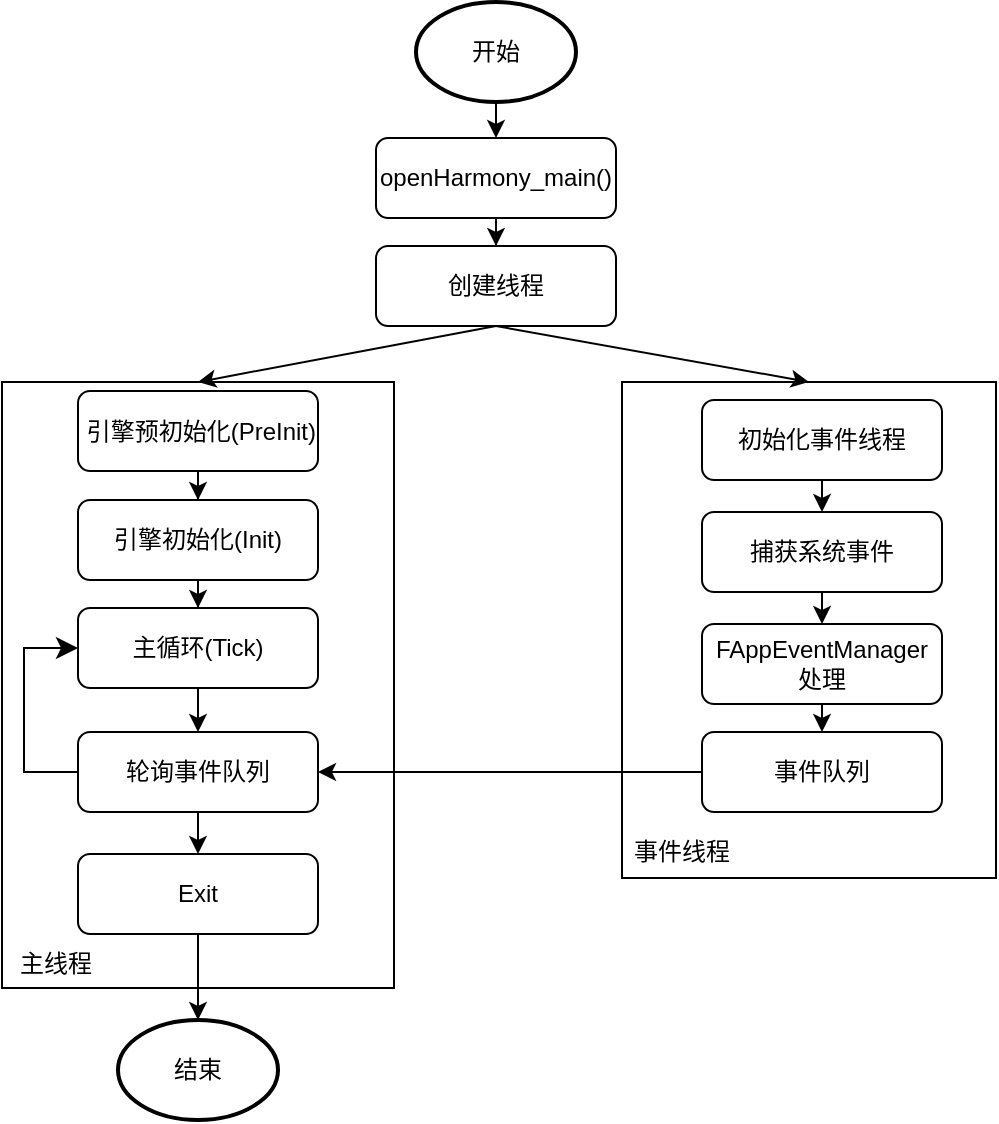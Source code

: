 <mxfile version="26.1.1">
  <diagram name="第 1 页" id="3YlkZfYE9rYywLvts0is">
    <mxGraphModel dx="1562" dy="810" grid="0" gridSize="10" guides="1" tooltips="1" connect="1" arrows="1" fold="1" page="1" pageScale="1" pageWidth="827" pageHeight="1169" math="0" shadow="0">
      <root>
        <mxCell id="0" />
        <mxCell id="1" parent="0" />
        <mxCell id="vwkhEPSho2x5Uqs2BSET-49" value="" style="rounded=0;whiteSpace=wrap;html=1;" vertex="1" parent="1">
          <mxGeometry x="155" y="318" width="196" height="303" as="geometry" />
        </mxCell>
        <mxCell id="vwkhEPSho2x5Uqs2BSET-29" value="开始" style="strokeWidth=2;html=1;shape=mxgraph.flowchart.start_1;whiteSpace=wrap;" vertex="1" parent="1">
          <mxGeometry x="362" y="128" width="80" height="50" as="geometry" />
        </mxCell>
        <mxCell id="vwkhEPSho2x5Uqs2BSET-43" value="" style="edgeStyle=orthogonalEdgeStyle;rounded=0;orthogonalLoop=1;jettySize=auto;html=1;" edge="1" parent="1" source="vwkhEPSho2x5Uqs2BSET-31" target="vwkhEPSho2x5Uqs2BSET-42">
          <mxGeometry relative="1" as="geometry" />
        </mxCell>
        <mxCell id="vwkhEPSho2x5Uqs2BSET-31" value="openHarmony_main()" style="rounded=1;whiteSpace=wrap;html=1;" vertex="1" parent="1">
          <mxGeometry x="342" y="196" width="120" height="40" as="geometry" />
        </mxCell>
        <mxCell id="vwkhEPSho2x5Uqs2BSET-32" value="" style="endArrow=classic;html=1;rounded=0;exitX=0.5;exitY=1;exitDx=0;exitDy=0;exitPerimeter=0;entryX=0.5;entryY=0;entryDx=0;entryDy=0;" edge="1" parent="1" source="vwkhEPSho2x5Uqs2BSET-29" target="vwkhEPSho2x5Uqs2BSET-31">
          <mxGeometry width="50" height="50" relative="1" as="geometry">
            <mxPoint x="392" y="429" as="sourcePoint" />
            <mxPoint x="442" y="379" as="targetPoint" />
          </mxGeometry>
        </mxCell>
        <mxCell id="vwkhEPSho2x5Uqs2BSET-33" value="" style="edgeStyle=orthogonalEdgeStyle;rounded=0;orthogonalLoop=1;jettySize=auto;html=1;exitX=0.5;exitY=1;exitDx=0;exitDy=0;" edge="1" parent="1" source="vwkhEPSho2x5Uqs2BSET-37" target="vwkhEPSho2x5Uqs2BSET-34">
          <mxGeometry relative="1" as="geometry">
            <mxPoint x="253" y="444.5" as="sourcePoint" />
          </mxGeometry>
        </mxCell>
        <mxCell id="vwkhEPSho2x5Uqs2BSET-39" value="" style="edgeStyle=orthogonalEdgeStyle;rounded=0;orthogonalLoop=1;jettySize=auto;html=1;" edge="1" parent="1" source="vwkhEPSho2x5Uqs2BSET-34" target="vwkhEPSho2x5Uqs2BSET-38">
          <mxGeometry relative="1" as="geometry" />
        </mxCell>
        <mxCell id="vwkhEPSho2x5Uqs2BSET-34" value="引擎初始化(Init)" style="rounded=1;whiteSpace=wrap;html=1;" vertex="1" parent="1">
          <mxGeometry x="193" y="377" width="120" height="40" as="geometry" />
        </mxCell>
        <mxCell id="vwkhEPSho2x5Uqs2BSET-35" value="结束" style="strokeWidth=2;html=1;shape=mxgraph.flowchart.start_1;whiteSpace=wrap;" vertex="1" parent="1">
          <mxGeometry x="213" y="637" width="80" height="50" as="geometry" />
        </mxCell>
        <mxCell id="vwkhEPSho2x5Uqs2BSET-37" value="&amp;nbsp;引擎预初始化(PreInit)" style="rounded=1;whiteSpace=wrap;html=1;" vertex="1" parent="1">
          <mxGeometry x="193" y="322.5" width="120" height="40" as="geometry" />
        </mxCell>
        <mxCell id="vwkhEPSho2x5Uqs2BSET-41" value="" style="edgeStyle=orthogonalEdgeStyle;rounded=0;orthogonalLoop=1;jettySize=auto;html=1;" edge="1" parent="1" source="vwkhEPSho2x5Uqs2BSET-38" target="vwkhEPSho2x5Uqs2BSET-40">
          <mxGeometry relative="1" as="geometry" />
        </mxCell>
        <mxCell id="vwkhEPSho2x5Uqs2BSET-38" value="主循环(Tick)" style="rounded=1;whiteSpace=wrap;html=1;" vertex="1" parent="1">
          <mxGeometry x="193" y="431" width="120" height="40" as="geometry" />
        </mxCell>
        <mxCell id="vwkhEPSho2x5Uqs2BSET-47" value="" style="edgeStyle=orthogonalEdgeStyle;rounded=0;orthogonalLoop=1;jettySize=auto;html=1;" edge="1" parent="1" source="vwkhEPSho2x5Uqs2BSET-40" target="vwkhEPSho2x5Uqs2BSET-46">
          <mxGeometry relative="1" as="geometry" />
        </mxCell>
        <mxCell id="vwkhEPSho2x5Uqs2BSET-40" value="轮询事件队列" style="rounded=1;whiteSpace=wrap;html=1;" vertex="1" parent="1">
          <mxGeometry x="193" y="493" width="120" height="40" as="geometry" />
        </mxCell>
        <mxCell id="vwkhEPSho2x5Uqs2BSET-42" value="创建线程" style="whiteSpace=wrap;html=1;rounded=1;" vertex="1" parent="1">
          <mxGeometry x="342" y="250" width="120" height="40" as="geometry" />
        </mxCell>
        <mxCell id="vwkhEPSho2x5Uqs2BSET-48" value="" style="edgeStyle=orthogonalEdgeStyle;rounded=0;orthogonalLoop=1;jettySize=auto;html=1;" edge="1" parent="1" source="vwkhEPSho2x5Uqs2BSET-46" target="vwkhEPSho2x5Uqs2BSET-35">
          <mxGeometry relative="1" as="geometry" />
        </mxCell>
        <mxCell id="vwkhEPSho2x5Uqs2BSET-46" value="Exit" style="whiteSpace=wrap;html=1;rounded=1;" vertex="1" parent="1">
          <mxGeometry x="193" y="554" width="120" height="40" as="geometry" />
        </mxCell>
        <mxCell id="vwkhEPSho2x5Uqs2BSET-50" value="" style="endArrow=classic;html=1;rounded=0;exitX=0.5;exitY=1;exitDx=0;exitDy=0;entryX=0.5;entryY=0;entryDx=0;entryDy=0;" edge="1" parent="1" source="vwkhEPSho2x5Uqs2BSET-42" target="vwkhEPSho2x5Uqs2BSET-49">
          <mxGeometry width="50" height="50" relative="1" as="geometry">
            <mxPoint x="387" y="504" as="sourcePoint" />
            <mxPoint x="437" y="454" as="targetPoint" />
          </mxGeometry>
        </mxCell>
        <mxCell id="vwkhEPSho2x5Uqs2BSET-51" value="主线程" style="text;strokeColor=none;fillColor=none;align=left;verticalAlign=middle;spacingLeft=4;spacingRight=4;overflow=hidden;points=[[0,0.5],[1,0.5]];portConstraint=eastwest;rotatable=0;whiteSpace=wrap;html=1;" vertex="1" parent="1">
          <mxGeometry x="158" y="594" width="80" height="30" as="geometry" />
        </mxCell>
        <mxCell id="vwkhEPSho2x5Uqs2BSET-52" value="" style="rounded=0;whiteSpace=wrap;html=1;" vertex="1" parent="1">
          <mxGeometry x="465" y="318" width="187" height="248" as="geometry" />
        </mxCell>
        <mxCell id="vwkhEPSho2x5Uqs2BSET-53" value="捕获系统事件" style="rounded=1;whiteSpace=wrap;html=1;" vertex="1" parent="1">
          <mxGeometry x="505" y="383" width="120" height="40" as="geometry" />
        </mxCell>
        <mxCell id="vwkhEPSho2x5Uqs2BSET-54" value="初始化事件线程" style="rounded=1;whiteSpace=wrap;html=1;" vertex="1" parent="1">
          <mxGeometry x="505" y="327" width="120" height="40" as="geometry" />
        </mxCell>
        <mxCell id="vwkhEPSho2x5Uqs2BSET-55" value="FAppEventManager处理" style="rounded=1;whiteSpace=wrap;html=1;" vertex="1" parent="1">
          <mxGeometry x="505" y="439" width="120" height="40" as="geometry" />
        </mxCell>
        <mxCell id="vwkhEPSho2x5Uqs2BSET-56" value="事件队列" style="rounded=1;whiteSpace=wrap;html=1;" vertex="1" parent="1">
          <mxGeometry x="505" y="493" width="120" height="40" as="geometry" />
        </mxCell>
        <mxCell id="vwkhEPSho2x5Uqs2BSET-57" value="事件线程" style="text;strokeColor=none;fillColor=none;align=left;verticalAlign=middle;spacingLeft=4;spacingRight=4;overflow=hidden;points=[[0,0.5],[1,0.5]];portConstraint=eastwest;rotatable=0;whiteSpace=wrap;html=1;" vertex="1" parent="1">
          <mxGeometry x="465" y="538" width="80" height="30" as="geometry" />
        </mxCell>
        <mxCell id="vwkhEPSho2x5Uqs2BSET-58" value="" style="endArrow=classic;html=1;rounded=0;exitX=0.5;exitY=1;exitDx=0;exitDy=0;entryX=0.5;entryY=0;entryDx=0;entryDy=0;" edge="1" parent="1" source="vwkhEPSho2x5Uqs2BSET-42" target="vwkhEPSho2x5Uqs2BSET-52">
          <mxGeometry width="50" height="50" relative="1" as="geometry">
            <mxPoint x="412" y="300" as="sourcePoint" />
            <mxPoint x="241" y="330" as="targetPoint" />
          </mxGeometry>
        </mxCell>
        <mxCell id="vwkhEPSho2x5Uqs2BSET-60" value="" style="endArrow=classic;html=1;rounded=0;exitX=0.5;exitY=1;exitDx=0;exitDy=0;entryX=0.5;entryY=0;entryDx=0;entryDy=0;" edge="1" parent="1" source="vwkhEPSho2x5Uqs2BSET-54" target="vwkhEPSho2x5Uqs2BSET-53">
          <mxGeometry width="50" height="50" relative="1" as="geometry">
            <mxPoint x="387" y="504" as="sourcePoint" />
            <mxPoint x="437" y="454" as="targetPoint" />
          </mxGeometry>
        </mxCell>
        <mxCell id="vwkhEPSho2x5Uqs2BSET-62" value="" style="endArrow=classic;html=1;rounded=0;exitX=0.5;exitY=1;exitDx=0;exitDy=0;entryX=0.5;entryY=0;entryDx=0;entryDy=0;" edge="1" parent="1" source="vwkhEPSho2x5Uqs2BSET-53" target="vwkhEPSho2x5Uqs2BSET-55">
          <mxGeometry width="50" height="50" relative="1" as="geometry">
            <mxPoint x="575" y="377" as="sourcePoint" />
            <mxPoint x="575" y="393" as="targetPoint" />
          </mxGeometry>
        </mxCell>
        <mxCell id="vwkhEPSho2x5Uqs2BSET-63" value="" style="endArrow=classic;html=1;rounded=0;exitX=0.5;exitY=1;exitDx=0;exitDy=0;" edge="1" parent="1" source="vwkhEPSho2x5Uqs2BSET-55">
          <mxGeometry width="50" height="50" relative="1" as="geometry">
            <mxPoint x="575" y="433" as="sourcePoint" />
            <mxPoint x="565" y="493" as="targetPoint" />
          </mxGeometry>
        </mxCell>
        <mxCell id="vwkhEPSho2x5Uqs2BSET-64" value="" style="edgeStyle=elbowEdgeStyle;elbow=vertical;endArrow=classic;html=1;curved=0;rounded=0;endSize=8;startSize=8;exitX=0;exitY=0.5;exitDx=0;exitDy=0;entryX=0;entryY=0.5;entryDx=0;entryDy=0;" edge="1" parent="1" source="vwkhEPSho2x5Uqs2BSET-40" target="vwkhEPSho2x5Uqs2BSET-38">
          <mxGeometry width="50" height="50" relative="1" as="geometry">
            <mxPoint x="486" y="538" as="sourcePoint" />
            <mxPoint x="536" y="488" as="targetPoint" />
            <Array as="points">
              <mxPoint x="166" y="483" />
            </Array>
          </mxGeometry>
        </mxCell>
        <mxCell id="vwkhEPSho2x5Uqs2BSET-65" value="" style="endArrow=classic;html=1;rounded=0;exitX=0;exitY=0.5;exitDx=0;exitDy=0;entryX=1;entryY=0.5;entryDx=0;entryDy=0;" edge="1" parent="1" source="vwkhEPSho2x5Uqs2BSET-56" target="vwkhEPSho2x5Uqs2BSET-40">
          <mxGeometry width="50" height="50" relative="1" as="geometry">
            <mxPoint x="464" y="540" as="sourcePoint" />
            <mxPoint x="514" y="490" as="targetPoint" />
          </mxGeometry>
        </mxCell>
      </root>
    </mxGraphModel>
  </diagram>
</mxfile>
